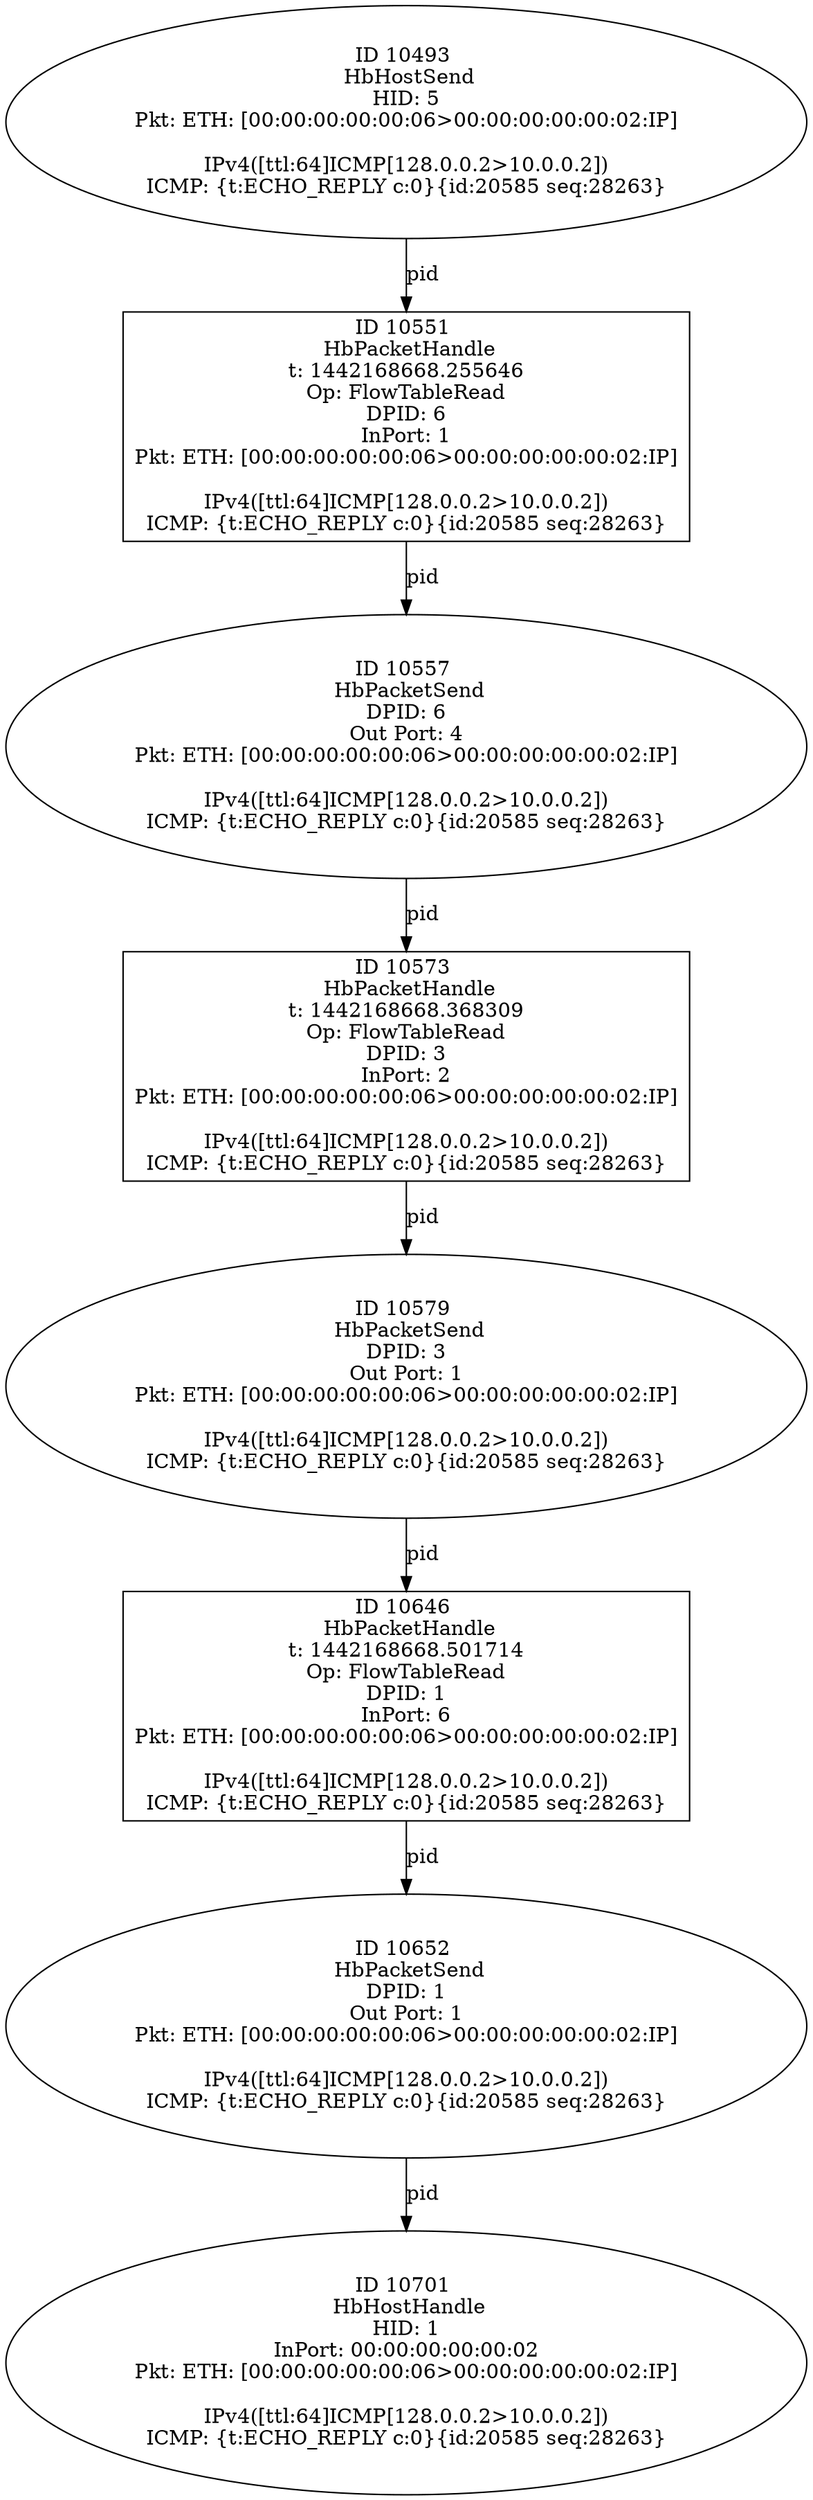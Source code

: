 strict digraph G {
10701 [shape=oval, event=<hb_events.HbHostHandle object at 0x10c7294d0>, label="ID 10701 
 HbHostHandle
HID: 1
InPort: 00:00:00:00:00:02
Pkt: ETH: [00:00:00:00:00:06>00:00:00:00:00:02:IP]

IPv4([ttl:64]ICMP[128.0.0.2>10.0.0.2])
ICMP: {t:ECHO_REPLY c:0}{id:20585 seq:28263}"];
10573 [shape=box, event=<hb_events.HbPacketHandle object at 0x10c6b6410>, label="ID 10573 
 HbPacketHandle
t: 1442168668.368309
Op: FlowTableRead
DPID: 3
InPort: 2
Pkt: ETH: [00:00:00:00:00:06>00:00:00:00:00:02:IP]

IPv4([ttl:64]ICMP[128.0.0.2>10.0.0.2])
ICMP: {t:ECHO_REPLY c:0}{id:20585 seq:28263}"];
10579 [shape=oval, event=<hb_events.HbPacketSend object at 0x10c6bd8d0>, label="ID 10579 
 HbPacketSend
DPID: 3
Out Port: 1
Pkt: ETH: [00:00:00:00:00:06>00:00:00:00:00:02:IP]

IPv4([ttl:64]ICMP[128.0.0.2>10.0.0.2])
ICMP: {t:ECHO_REPLY c:0}{id:20585 seq:28263}"];
10557 [shape=oval, event=<hb_events.HbPacketSend object at 0x10c6a85d0>, label="ID 10557 
 HbPacketSend
DPID: 6
Out Port: 4
Pkt: ETH: [00:00:00:00:00:06>00:00:00:00:00:02:IP]

IPv4([ttl:64]ICMP[128.0.0.2>10.0.0.2])
ICMP: {t:ECHO_REPLY c:0}{id:20585 seq:28263}"];
10646 [shape=box, event=<hb_events.HbPacketHandle object at 0x10c6f6510>, label="ID 10646 
 HbPacketHandle
t: 1442168668.501714
Op: FlowTableRead
DPID: 1
InPort: 6
Pkt: ETH: [00:00:00:00:00:06>00:00:00:00:00:02:IP]

IPv4([ttl:64]ICMP[128.0.0.2>10.0.0.2])
ICMP: {t:ECHO_REPLY c:0}{id:20585 seq:28263}"];
10551 [shape=box, event=<hb_events.HbPacketHandle object at 0x10c6a1190>, label="ID 10551 
 HbPacketHandle
t: 1442168668.255646
Op: FlowTableRead
DPID: 6
InPort: 1
Pkt: ETH: [00:00:00:00:00:06>00:00:00:00:00:02:IP]

IPv4([ttl:64]ICMP[128.0.0.2>10.0.0.2])
ICMP: {t:ECHO_REPLY c:0}{id:20585 seq:28263}"];
10652 [shape=oval, event=<hb_events.HbPacketSend object at 0x10c6f6950>, label="ID 10652 
 HbPacketSend
DPID: 1
Out Port: 1
Pkt: ETH: [00:00:00:00:00:06>00:00:00:00:00:02:IP]

IPv4([ttl:64]ICMP[128.0.0.2>10.0.0.2])
ICMP: {t:ECHO_REPLY c:0}{id:20585 seq:28263}"];
10493 [shape=oval, event=<hb_events.HbHostSend object at 0x10c66f8d0>, label="ID 10493 
 HbHostSend
HID: 5
Pkt: ETH: [00:00:00:00:00:06>00:00:00:00:00:02:IP]

IPv4([ttl:64]ICMP[128.0.0.2>10.0.0.2])
ICMP: {t:ECHO_REPLY c:0}{id:20585 seq:28263}"];
10493 -> 10551  [rel=pid, label=pid];
10573 -> 10579  [rel=pid, label=pid];
10579 -> 10646  [rel=pid, label=pid];
10646 -> 10652  [rel=pid, label=pid];
10551 -> 10557  [rel=pid, label=pid];
10652 -> 10701  [rel=pid, label=pid];
10557 -> 10573  [rel=pid, label=pid];
}
